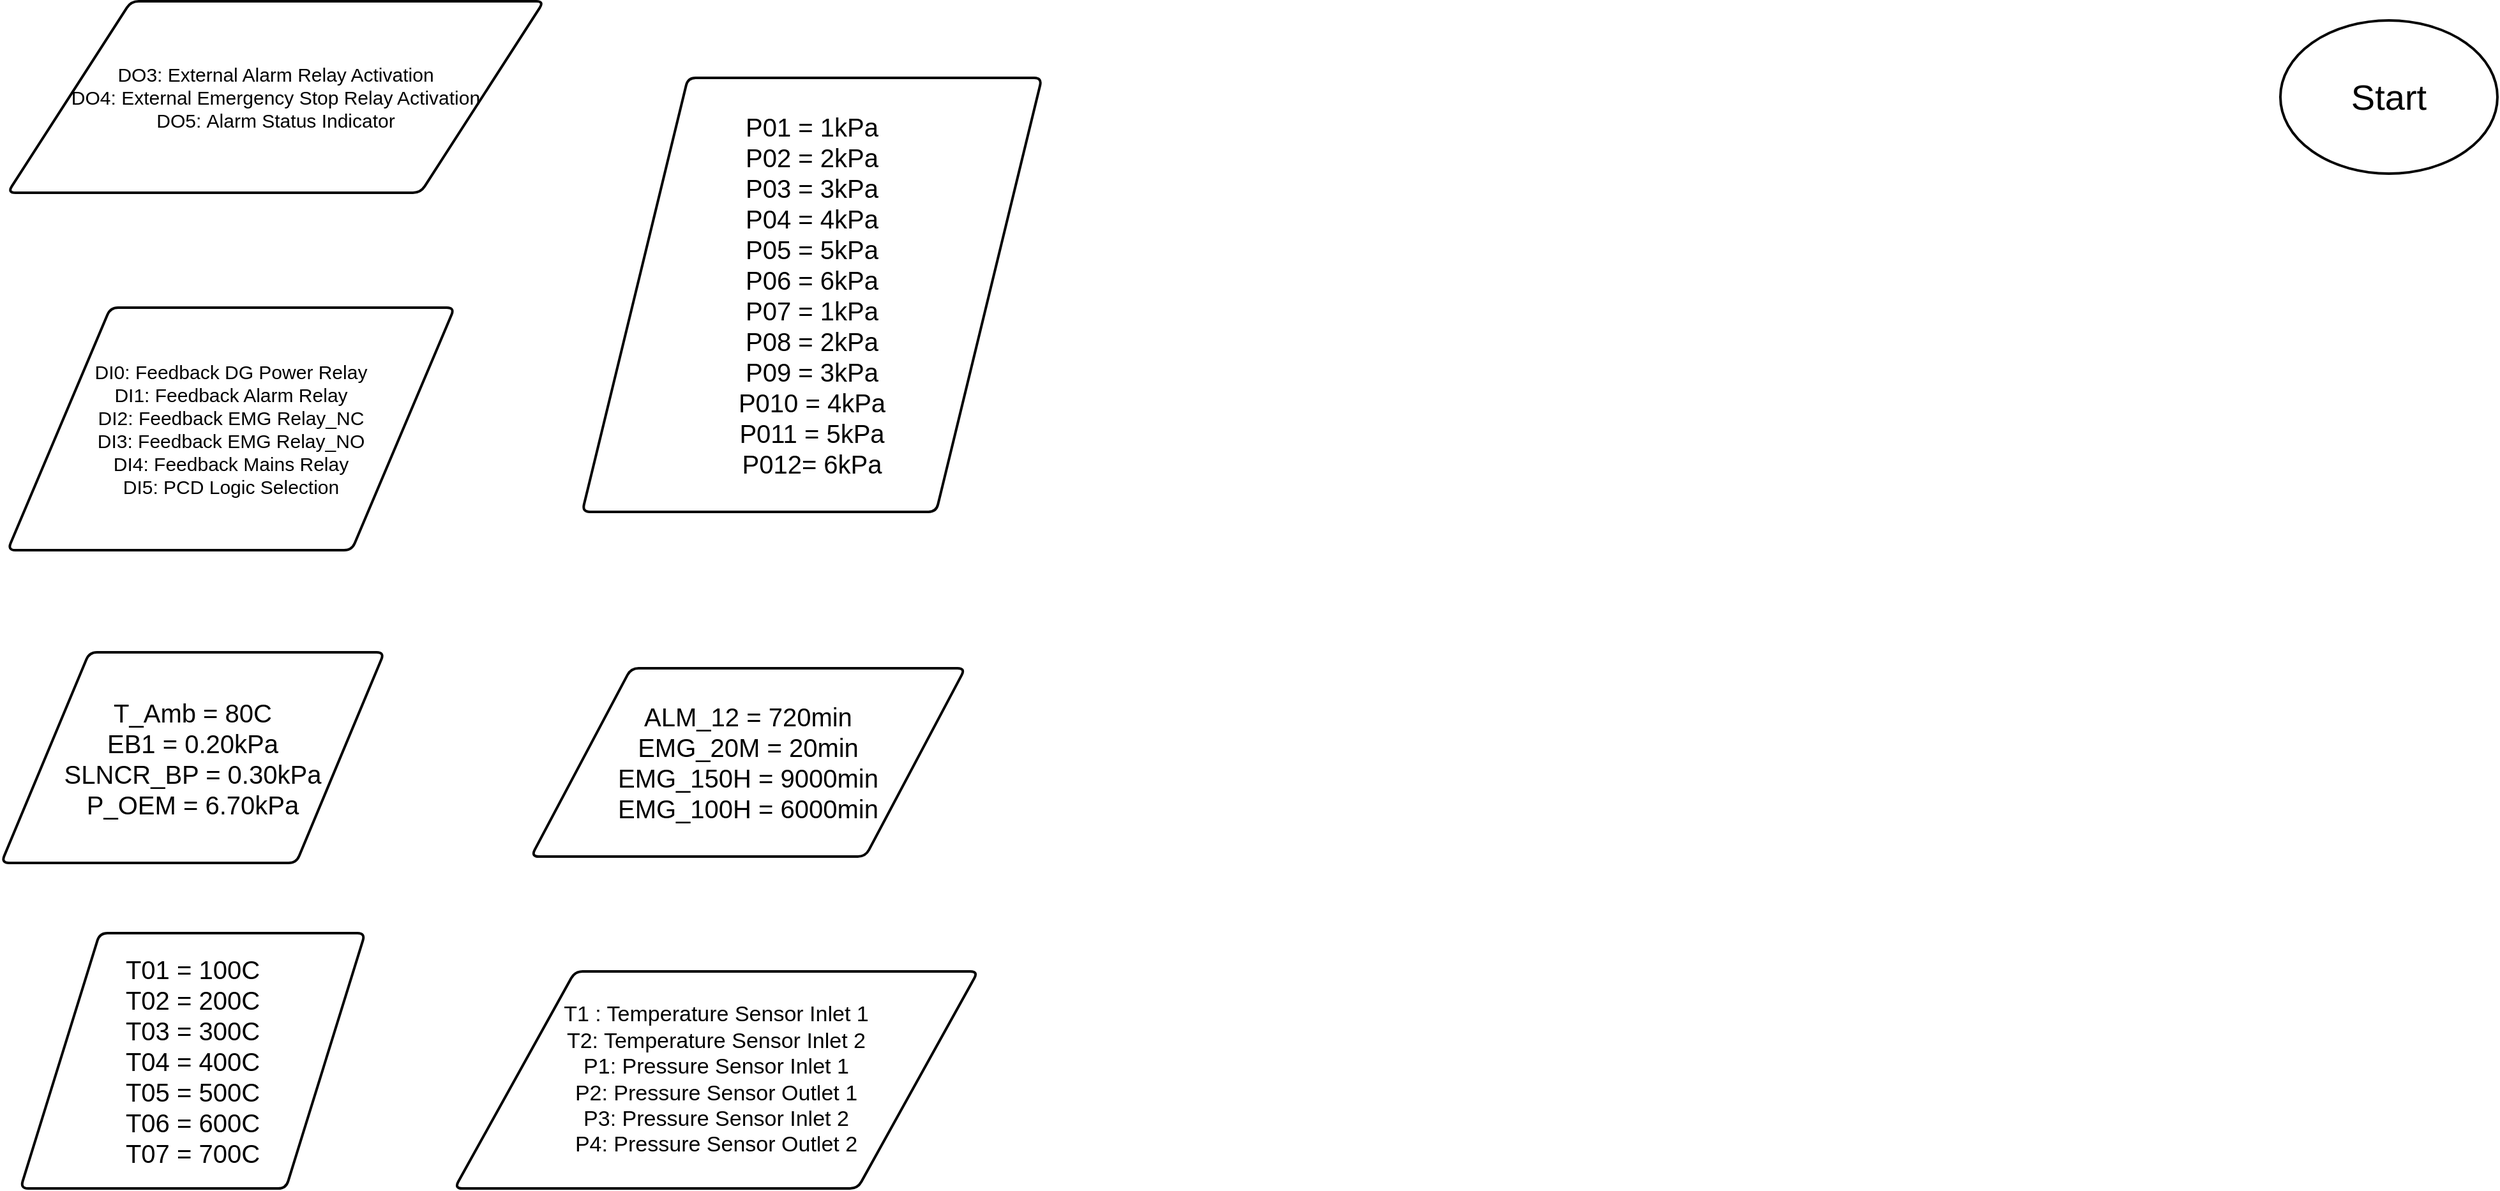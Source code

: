 <mxfile version="22.1.2" type="github">
  <diagram name="Page-1" id="bopPC6Q0unw4LHxkG6He">
    <mxGraphModel dx="2234" dy="1600" grid="1" gridSize="10" guides="1" tooltips="1" connect="1" arrows="1" fold="1" page="0" pageScale="1" pageWidth="850" pageHeight="1100" math="0" shadow="0">
      <root>
        <mxCell id="0" />
        <mxCell id="1" parent="0" />
        <mxCell id="6MORBjaquWV6y_gQg165-1" value="&lt;font style=&quot;font-size: 15px;&quot;&gt;DI0: Feedback DG Power Relay&lt;br&gt;DI1:&amp;nbsp;Feedback Alarm Relay&lt;br&gt;DI2:&amp;nbsp;Feedback EMG Relay_NC&lt;br&gt;DI3:&amp;nbsp;Feedback EMG Relay_NO&lt;br&gt;DI4:&amp;nbsp;Feedback Mains Relay&lt;br&gt;DI5:&amp;nbsp;PCD Logic Selection&lt;/font&gt;" style="shape=parallelogram;html=1;strokeWidth=2;perimeter=parallelogramPerimeter;whiteSpace=wrap;rounded=1;arcSize=12;size=0.23;fillColor=default;strokeColor=default;" parent="1" vertex="1">
          <mxGeometry x="-460" y="-180" width="350" height="190" as="geometry" />
        </mxCell>
        <mxCell id="6MORBjaquWV6y_gQg165-2" value="&lt;font style=&quot;font-size: 20px;&quot;&gt;T_Amb = 80C&lt;br&gt;EB1 = 0.20kPa&lt;br&gt;SLNCR_BP = 0.30kPa&lt;br&gt;P_OEM = 6.70kPa&lt;br&gt;&lt;/font&gt;" style="shape=parallelogram;html=1;strokeWidth=2;perimeter=parallelogramPerimeter;whiteSpace=wrap;rounded=1;arcSize=12;size=0.23;" parent="1" vertex="1">
          <mxGeometry x="-465" y="90" width="300" height="165" as="geometry" />
        </mxCell>
        <mxCell id="6MORBjaquWV6y_gQg165-3" value="&lt;font style=&quot;font-size: 20px;&quot;&gt;T01 = 100C&lt;br&gt;T02 = 200C&lt;br&gt;T03 = 300C&lt;br&gt;T04 = 400C&lt;br&gt;T05 = 500C&lt;br&gt;T06 = 600C&lt;br&gt;T07 = 700C&lt;br&gt;&lt;/font&gt;" style="shape=parallelogram;html=1;strokeWidth=2;perimeter=parallelogramPerimeter;whiteSpace=wrap;rounded=1;arcSize=12;size=0.23;" parent="1" vertex="1">
          <mxGeometry x="-450" y="310" width="270" height="200" as="geometry" />
        </mxCell>
        <mxCell id="6MORBjaquWV6y_gQg165-4" value="&lt;font style=&quot;font-size: 20px;&quot;&gt;P01 = 1kPa&lt;br style=&quot;border-color: var(--border-color);&quot;&gt;P02 = 2kPa&lt;br style=&quot;border-color: var(--border-color);&quot;&gt;P03 = 3kPa&lt;br style=&quot;border-color: var(--border-color);&quot;&gt;P04 = 4kPa&lt;br style=&quot;border-color: var(--border-color);&quot;&gt;P05 = 5kPa&lt;br style=&quot;border-color: var(--border-color);&quot;&gt;P06 = 6kPa&lt;br style=&quot;border-color: var(--border-color);&quot;&gt;P07 = 1kPa&lt;br&gt;P08 = 2kPa&lt;br&gt;P09 = 3kPa&lt;br&gt;P010 = 4kPa&lt;br style=&quot;border-color: var(--border-color);&quot;&gt;P011 = 5kPa&lt;br style=&quot;border-color: var(--border-color);&quot;&gt;P012= 6kPa&lt;br style=&quot;border-color: var(--border-color);&quot;&gt;&lt;/font&gt;" style="shape=parallelogram;html=1;strokeWidth=2;perimeter=parallelogramPerimeter;whiteSpace=wrap;rounded=1;arcSize=12;size=0.23;" parent="1" vertex="1">
          <mxGeometry x="-10" y="-360" width="360" height="340" as="geometry" />
        </mxCell>
        <mxCell id="6MORBjaquWV6y_gQg165-5" value="&lt;font style=&quot;font-size: 20px;&quot;&gt;ALM_12 = 720min&lt;br&gt;EMG_20M = 20min&lt;br&gt;EMG_150H = 9000min&lt;br&gt;EMG_100H = 6000min&lt;/font&gt;" style="shape=parallelogram;html=1;strokeWidth=2;perimeter=parallelogramPerimeter;whiteSpace=wrap;rounded=1;arcSize=12;size=0.23;" parent="1" vertex="1">
          <mxGeometry x="-50" y="102.5" width="340" height="147.5" as="geometry" />
        </mxCell>
        <mxCell id="6MORBjaquWV6y_gQg165-6" value="&lt;font style=&quot;font-size: 15px;&quot;&gt;DO3:&amp;nbsp;External Alarm Relay Activation&lt;br&gt;DO4:&amp;nbsp;External Emergency Stop Relay Activation&lt;br&gt;DO5:&amp;nbsp;Alarm Status Indicator&lt;/font&gt;" style="shape=parallelogram;html=1;strokeWidth=2;perimeter=parallelogramPerimeter;whiteSpace=wrap;rounded=1;arcSize=12;size=0.23;" parent="1" vertex="1">
          <mxGeometry x="-460" y="-420" width="420" height="150" as="geometry" />
        </mxCell>
        <mxCell id="6MORBjaquWV6y_gQg165-7" value="&lt;font style=&quot;font-size: 28px;&quot;&gt;Start&lt;/font&gt;" style="strokeWidth=2;html=1;shape=mxgraph.flowchart.start_1;whiteSpace=wrap;" parent="1" vertex="1">
          <mxGeometry x="1320" y="-405" width="170" height="120" as="geometry" />
        </mxCell>
        <mxCell id="6MORBjaquWV6y_gQg165-8" value="&lt;font style=&quot;font-size: 17px;&quot;&gt;T1 : Temperature Sensor Inlet 1&lt;br&gt;T2: Temperature Sensor Inlet 2&lt;br&gt;P1: Pressure Sensor Inlet 1&lt;br&gt;P2: Pressure Sensor Outlet 1&lt;br&gt;P3: Pressure Sensor Inlet 2&lt;br&gt;P4: Pressure Sensor Outlet 2&lt;br&gt;&lt;/font&gt;" style="shape=parallelogram;html=1;strokeWidth=2;perimeter=parallelogramPerimeter;whiteSpace=wrap;rounded=1;arcSize=12;size=0.23;" parent="1" vertex="1">
          <mxGeometry x="-110" y="340" width="410" height="170" as="geometry" />
        </mxCell>
      </root>
    </mxGraphModel>
  </diagram>
</mxfile>
